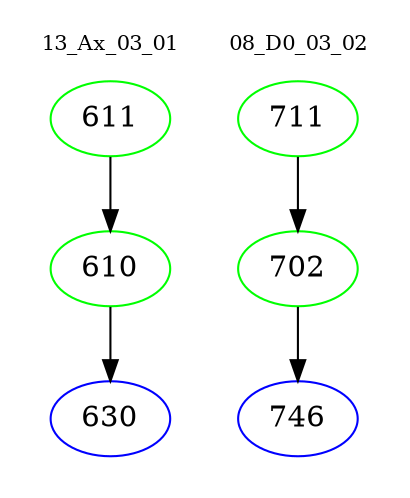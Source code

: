 digraph{
subgraph cluster_0 {
color = white
label = "13_Ax_03_01";
fontsize=10;
T0_611 [label="611", color="green"]
T0_611 -> T0_610 [color="black"]
T0_610 [label="610", color="green"]
T0_610 -> T0_630 [color="black"]
T0_630 [label="630", color="blue"]
}
subgraph cluster_1 {
color = white
label = "08_D0_03_02";
fontsize=10;
T1_711 [label="711", color="green"]
T1_711 -> T1_702 [color="black"]
T1_702 [label="702", color="green"]
T1_702 -> T1_746 [color="black"]
T1_746 [label="746", color="blue"]
}
}
